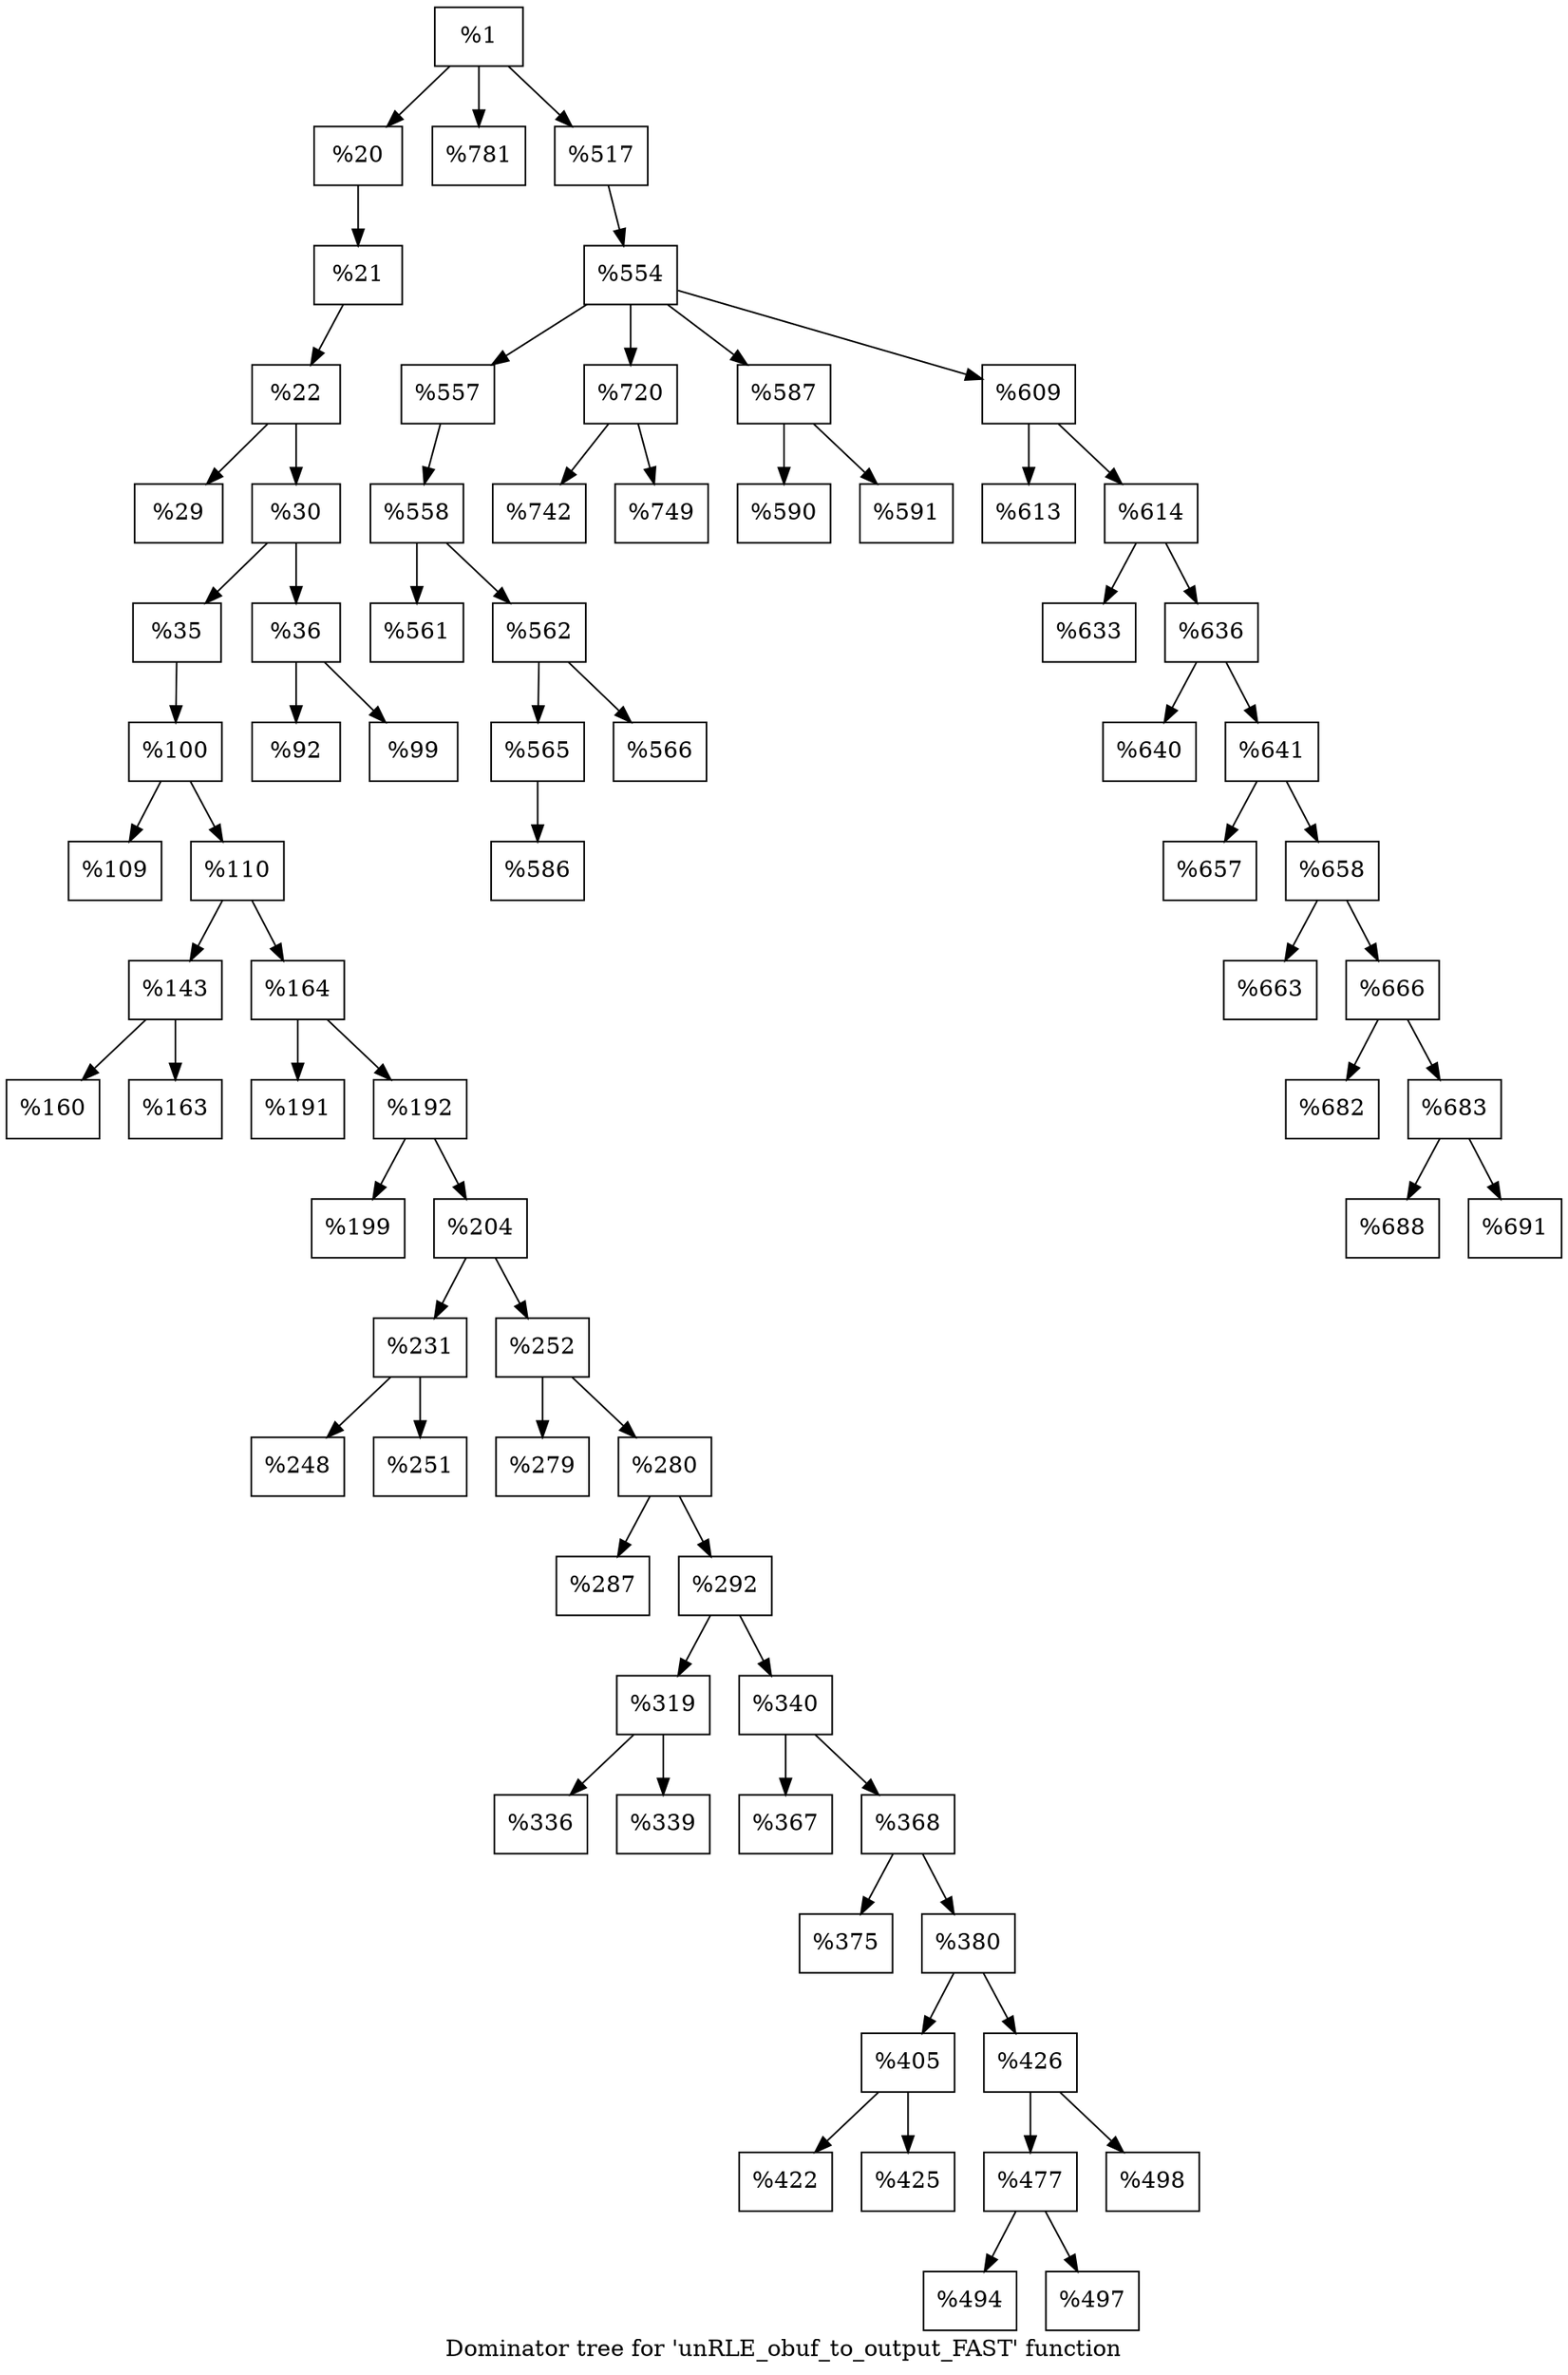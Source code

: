 digraph "Dominator tree for 'unRLE_obuf_to_output_FAST' function" {
	label="Dominator tree for 'unRLE_obuf_to_output_FAST' function";

	Node0x2197190 [shape=record,label="{%1}"];
	Node0x2197190 -> Node0x2160df0;
	Node0x2197190 -> Node0x221f630;
	Node0x2197190 -> Node0x213ddf0;
	Node0x2160df0 [shape=record,label="{%20}"];
	Node0x2160df0 -> Node0x211d390;
	Node0x211d390 [shape=record,label="{%21}"];
	Node0x211d390 -> Node0x216a250;
	Node0x216a250 [shape=record,label="{%22}"];
	Node0x216a250 -> Node0x212c910;
	Node0x216a250 -> Node0x1f18b00;
	Node0x212c910 [shape=record,label="{%29}"];
	Node0x1f18b00 [shape=record,label="{%30}"];
	Node0x1f18b00 -> Node0x1fcb730;
	Node0x1f18b00 -> Node0x2178440;
	Node0x1fcb730 [shape=record,label="{%35}"];
	Node0x1fcb730 -> Node0x217ca00;
	Node0x217ca00 [shape=record,label="{%100}"];
	Node0x217ca00 -> Node0x21950f0;
	Node0x217ca00 -> Node0x1fcf400;
	Node0x21950f0 [shape=record,label="{%109}"];
	Node0x1fcf400 [shape=record,label="{%110}"];
	Node0x1fcf400 -> Node0x2181140;
	Node0x1fcf400 -> Node0x21fd9f0;
	Node0x2181140 [shape=record,label="{%143}"];
	Node0x2181140 -> Node0x20bce10;
	Node0x2181140 -> Node0x218f770;
	Node0x20bce10 [shape=record,label="{%160}"];
	Node0x218f770 [shape=record,label="{%163}"];
	Node0x21fd9f0 [shape=record,label="{%164}"];
	Node0x21fd9f0 -> Node0x2192e70;
	Node0x21fd9f0 -> Node0x2200460;
	Node0x2192e70 [shape=record,label="{%191}"];
	Node0x2200460 [shape=record,label="{%192}"];
	Node0x2200460 -> Node0x21edc30;
	Node0x2200460 -> Node0x2116020;
	Node0x21edc30 [shape=record,label="{%199}"];
	Node0x2116020 [shape=record,label="{%204}"];
	Node0x2116020 -> Node0x2220630;
	Node0x2116020 -> Node0x2180db0;
	Node0x2220630 [shape=record,label="{%231}"];
	Node0x2220630 -> Node0x21964c0;
	Node0x2220630 -> Node0x2167650;
	Node0x21964c0 [shape=record,label="{%248}"];
	Node0x2167650 [shape=record,label="{%251}"];
	Node0x2180db0 [shape=record,label="{%252}"];
	Node0x2180db0 -> Node0x22294f0;
	Node0x2180db0 -> Node0x1eb1180;
	Node0x22294f0 [shape=record,label="{%279}"];
	Node0x1eb1180 [shape=record,label="{%280}"];
	Node0x1eb1180 -> Node0x2218ab0;
	Node0x1eb1180 -> Node0x2185120;
	Node0x2218ab0 [shape=record,label="{%287}"];
	Node0x2185120 [shape=record,label="{%292}"];
	Node0x2185120 -> Node0x2213c10;
	Node0x2185120 -> Node0x1fb7630;
	Node0x2213c10 [shape=record,label="{%319}"];
	Node0x2213c10 -> Node0x217ecf0;
	Node0x2213c10 -> Node0x2174f90;
	Node0x217ecf0 [shape=record,label="{%336}"];
	Node0x2174f90 [shape=record,label="{%339}"];
	Node0x1fb7630 [shape=record,label="{%340}"];
	Node0x1fb7630 -> Node0x1fb63e0;
	Node0x1fb7630 -> Node0x215f310;
	Node0x1fb63e0 [shape=record,label="{%367}"];
	Node0x215f310 [shape=record,label="{%368}"];
	Node0x215f310 -> Node0x1f8f5c0;
	Node0x215f310 -> Node0x1f2cf40;
	Node0x1f8f5c0 [shape=record,label="{%375}"];
	Node0x1f2cf40 [shape=record,label="{%380}"];
	Node0x1f2cf40 -> Node0x2141d00;
	Node0x1f2cf40 -> Node0x1fc1220;
	Node0x2141d00 [shape=record,label="{%405}"];
	Node0x2141d00 -> Node0x1f2cc40;
	Node0x2141d00 -> Node0x214df30;
	Node0x1f2cc40 [shape=record,label="{%422}"];
	Node0x214df30 [shape=record,label="{%425}"];
	Node0x1fc1220 [shape=record,label="{%426}"];
	Node0x1fc1220 -> Node0x21516f0;
	Node0x1fc1220 -> Node0x218d910;
	Node0x21516f0 [shape=record,label="{%477}"];
	Node0x21516f0 -> Node0x1f8dbb0;
	Node0x21516f0 -> Node0x2141360;
	Node0x1f8dbb0 [shape=record,label="{%494}"];
	Node0x2141360 [shape=record,label="{%497}"];
	Node0x218d910 [shape=record,label="{%498}"];
	Node0x2178440 [shape=record,label="{%36}"];
	Node0x2178440 -> Node0x216c540;
	Node0x2178440 -> Node0x202cd20;
	Node0x216c540 [shape=record,label="{%92}"];
	Node0x202cd20 [shape=record,label="{%99}"];
	Node0x221f630 [shape=record,label="{%781}"];
	Node0x213ddf0 [shape=record,label="{%517}"];
	Node0x213ddf0 -> Node0x1ed0c80;
	Node0x1ed0c80 [shape=record,label="{%554}"];
	Node0x1ed0c80 -> Node0x2182b20;
	Node0x1ed0c80 -> Node0x2191420;
	Node0x1ed0c80 -> Node0x216fc30;
	Node0x1ed0c80 -> Node0x21eea10;
	Node0x2182b20 [shape=record,label="{%557}"];
	Node0x2182b20 -> Node0x218eee0;
	Node0x218eee0 [shape=record,label="{%558}"];
	Node0x218eee0 -> Node0x218e890;
	Node0x218eee0 -> Node0x1fb2360;
	Node0x218e890 [shape=record,label="{%561}"];
	Node0x1fb2360 [shape=record,label="{%562}"];
	Node0x1fb2360 -> Node0x1fcbfe0;
	Node0x1fb2360 -> Node0x2188690;
	Node0x1fcbfe0 [shape=record,label="{%565}"];
	Node0x1fcbfe0 -> Node0x21c87c0;
	Node0x21c87c0 [shape=record,label="{%586}"];
	Node0x2188690 [shape=record,label="{%566}"];
	Node0x2191420 [shape=record,label="{%720}"];
	Node0x2191420 -> Node0x220a210;
	Node0x2191420 -> Node0x2202b30;
	Node0x220a210 [shape=record,label="{%742}"];
	Node0x2202b30 [shape=record,label="{%749}"];
	Node0x216fc30 [shape=record,label="{%587}"];
	Node0x216fc30 -> Node0x216b8c0;
	Node0x216fc30 -> Node0x2186230;
	Node0x216b8c0 [shape=record,label="{%590}"];
	Node0x2186230 [shape=record,label="{%591}"];
	Node0x21eea10 [shape=record,label="{%609}"];
	Node0x21eea10 -> Node0x220ff90;
	Node0x21eea10 -> Node0x1fe38f0;
	Node0x220ff90 [shape=record,label="{%613}"];
	Node0x1fe38f0 [shape=record,label="{%614}"];
	Node0x1fe38f0 -> Node0x20bd6e0;
	Node0x1fe38f0 -> Node0x21683d0;
	Node0x20bd6e0 [shape=record,label="{%633}"];
	Node0x21683d0 [shape=record,label="{%636}"];
	Node0x21683d0 -> Node0x2075a10;
	Node0x21683d0 -> Node0x220ae10;
	Node0x2075a10 [shape=record,label="{%640}"];
	Node0x220ae10 [shape=record,label="{%641}"];
	Node0x220ae10 -> Node0x2077da0;
	Node0x220ae10 -> Node0x22264f0;
	Node0x2077da0 [shape=record,label="{%657}"];
	Node0x22264f0 [shape=record,label="{%658}"];
	Node0x22264f0 -> Node0x2190a10;
	Node0x22264f0 -> Node0x2177fd0;
	Node0x2190a10 [shape=record,label="{%663}"];
	Node0x2177fd0 [shape=record,label="{%666}"];
	Node0x2177fd0 -> Node0x2148e00;
	Node0x2177fd0 -> Node0x2198370;
	Node0x2148e00 [shape=record,label="{%682}"];
	Node0x2198370 [shape=record,label="{%683}"];
	Node0x2198370 -> Node0x214b8c0;
	Node0x2198370 -> Node0x2223b10;
	Node0x214b8c0 [shape=record,label="{%688}"];
	Node0x2223b10 [shape=record,label="{%691}"];
}
